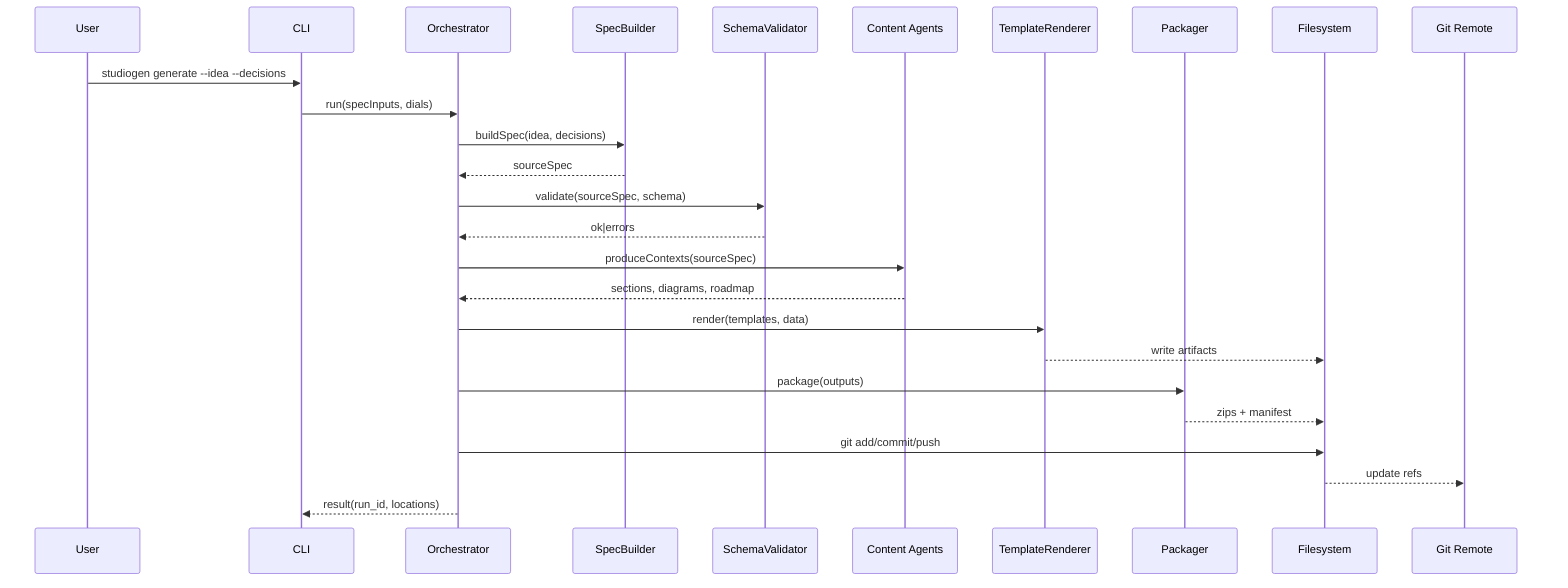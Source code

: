 sequenceDiagram
  participant U as User
  participant CLI as CLI
  participant OR as Orchestrator
  participant SB as SpecBuilder
  participant VA as SchemaValidator
  participant AG as Content Agents
  participant TR as TemplateRenderer
  participant PK as Packager
  participant FS as Filesystem
  participant GT as Git Remote

  U->>CLI: studiogen generate --idea --decisions
  CLI->>OR: run(specInputs, dials)
  OR->>SB: buildSpec(idea, decisions)
  SB-->>OR: sourceSpec
  OR->>VA: validate(sourceSpec, schema)
  VA-->>OR: ok|errors
  OR->>AG: produceContexts(sourceSpec)
  AG-->>OR: sections, diagrams, roadmap
  OR->>TR: render(templates, data)
  TR-->>FS: write artifacts
  OR->>PK: package(outputs)
  PK-->>FS: zips + manifest
  OR->>FS: git add/commit/push
  FS-->>GT: update refs
  OR-->>CLI: result(run_id, locations)